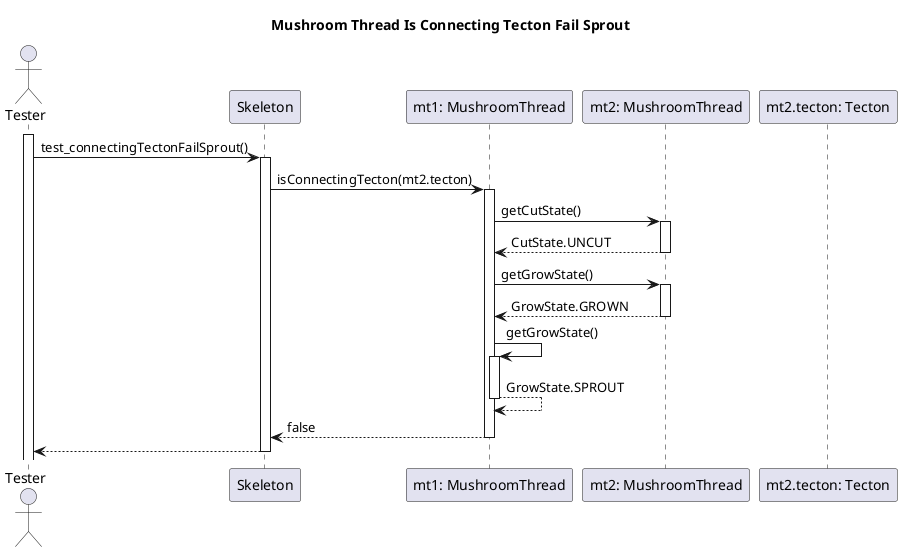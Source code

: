 @startuml Mushroom Thread Is Traversible Fail Sprout

title Mushroom Thread Is Connecting Tecton Fail Sprout

actor "Tester" as tester
participant "Skeleton" as skeleton

participant "mt1: MushroomThread" as mt1
participant "mt2: MushroomThread" as mt2

participant "mt2.tecton: Tecton" as t2

activate tester

tester -> skeleton: test_connectingTectonFailSprout()
activate skeleton

skeleton -> mt1: isConnectingTecton(mt2.tecton)
activate mt1

mt1 -> mt2: getCutState()
activate mt2
mt2 --> mt1: CutState.UNCUT
deactivate mt2

mt1 -> mt2: getGrowState()
activate mt2
mt2 --> mt1: GrowState.GROWN
deactivate mt2

mt1 -> mt1: getGrowState()
activate mt1
mt1 --> mt1: GrowState.SPROUT
deactivate mt1

mt1 --> skeleton: false
deactivate mt1

skeleton --> tester
deactivate skeleton


@enduml